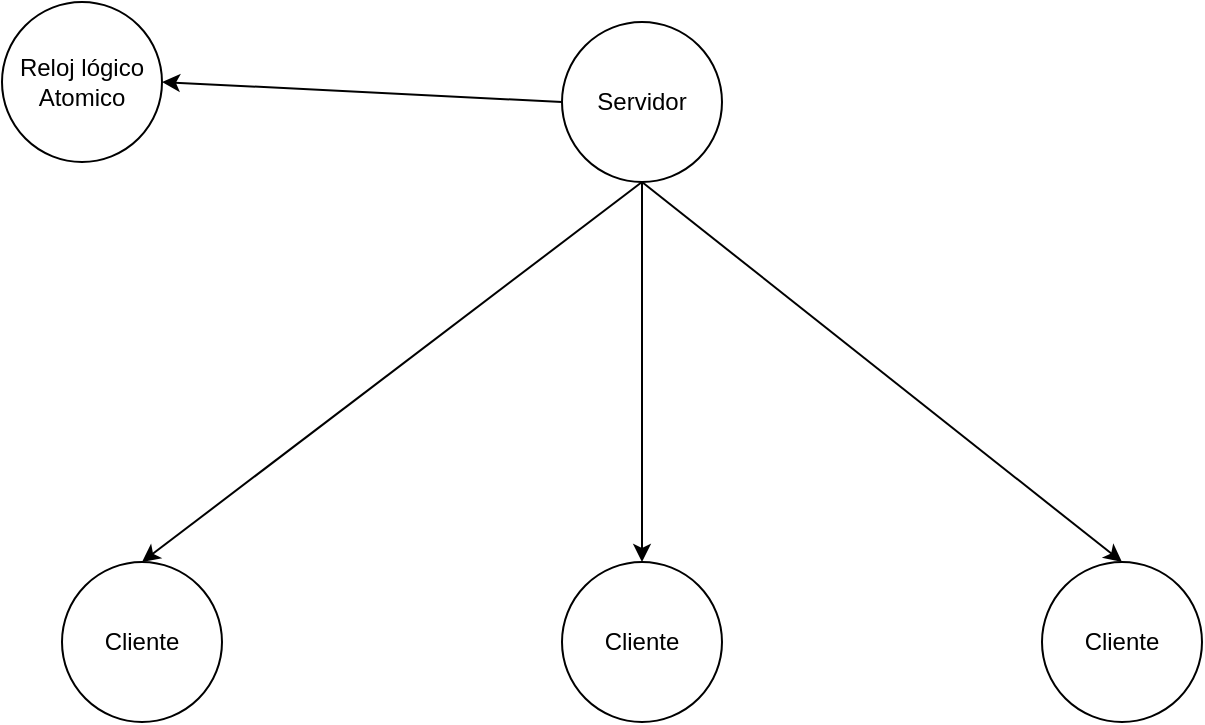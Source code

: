 <mxfile version="28.0.6">
  <diagram name="Página-1" id="H9GQ8LUU7EfDbo7DXz3q">
    <mxGraphModel dx="1213" dy="828" grid="1" gridSize="10" guides="1" tooltips="1" connect="1" arrows="1" fold="1" page="1" pageScale="1" pageWidth="827" pageHeight="1169" math="0" shadow="0">
      <root>
        <mxCell id="0" />
        <mxCell id="1" parent="0" />
        <mxCell id="hA5ZmaxmRAf9yu5zs-At-5" style="rounded=0;orthogonalLoop=1;jettySize=auto;html=1;exitX=0.5;exitY=1;exitDx=0;exitDy=0;entryX=0.5;entryY=0;entryDx=0;entryDy=0;" edge="1" parent="1" source="hA5ZmaxmRAf9yu5zs-At-1" target="hA5ZmaxmRAf9yu5zs-At-2">
          <mxGeometry relative="1" as="geometry" />
        </mxCell>
        <mxCell id="hA5ZmaxmRAf9yu5zs-At-6" style="rounded=0;orthogonalLoop=1;jettySize=auto;html=1;exitX=0.5;exitY=1;exitDx=0;exitDy=0;entryX=0.5;entryY=0;entryDx=0;entryDy=0;" edge="1" parent="1" source="hA5ZmaxmRAf9yu5zs-At-1" target="hA5ZmaxmRAf9yu5zs-At-3">
          <mxGeometry relative="1" as="geometry" />
        </mxCell>
        <mxCell id="hA5ZmaxmRAf9yu5zs-At-7" style="rounded=0;orthogonalLoop=1;jettySize=auto;html=1;exitX=0.5;exitY=1;exitDx=0;exitDy=0;entryX=0.5;entryY=0;entryDx=0;entryDy=0;" edge="1" parent="1" source="hA5ZmaxmRAf9yu5zs-At-1" target="hA5ZmaxmRAf9yu5zs-At-4">
          <mxGeometry relative="1" as="geometry" />
        </mxCell>
        <mxCell id="hA5ZmaxmRAf9yu5zs-At-9" style="rounded=0;orthogonalLoop=1;jettySize=auto;html=1;exitX=0;exitY=0.5;exitDx=0;exitDy=0;entryX=1;entryY=0.5;entryDx=0;entryDy=0;" edge="1" parent="1" source="hA5ZmaxmRAf9yu5zs-At-1" target="hA5ZmaxmRAf9yu5zs-At-8">
          <mxGeometry relative="1" as="geometry" />
        </mxCell>
        <mxCell id="hA5ZmaxmRAf9yu5zs-At-1" value="Servidor" style="ellipse;whiteSpace=wrap;html=1;aspect=fixed;" vertex="1" parent="1">
          <mxGeometry x="370" y="10" width="80" height="80" as="geometry" />
        </mxCell>
        <mxCell id="hA5ZmaxmRAf9yu5zs-At-2" value="Cliente" style="ellipse;whiteSpace=wrap;html=1;aspect=fixed;" vertex="1" parent="1">
          <mxGeometry x="120" y="280" width="80" height="80" as="geometry" />
        </mxCell>
        <mxCell id="hA5ZmaxmRAf9yu5zs-At-3" value="Cliente" style="ellipse;whiteSpace=wrap;html=1;aspect=fixed;" vertex="1" parent="1">
          <mxGeometry x="370" y="280" width="80" height="80" as="geometry" />
        </mxCell>
        <mxCell id="hA5ZmaxmRAf9yu5zs-At-4" value="Cliente" style="ellipse;whiteSpace=wrap;html=1;aspect=fixed;" vertex="1" parent="1">
          <mxGeometry x="610" y="280" width="80" height="80" as="geometry" />
        </mxCell>
        <mxCell id="hA5ZmaxmRAf9yu5zs-At-8" value="Reloj lógico&lt;div&gt;Atomico&lt;/div&gt;" style="ellipse;whiteSpace=wrap;html=1;aspect=fixed;" vertex="1" parent="1">
          <mxGeometry x="90" width="80" height="80" as="geometry" />
        </mxCell>
      </root>
    </mxGraphModel>
  </diagram>
</mxfile>
